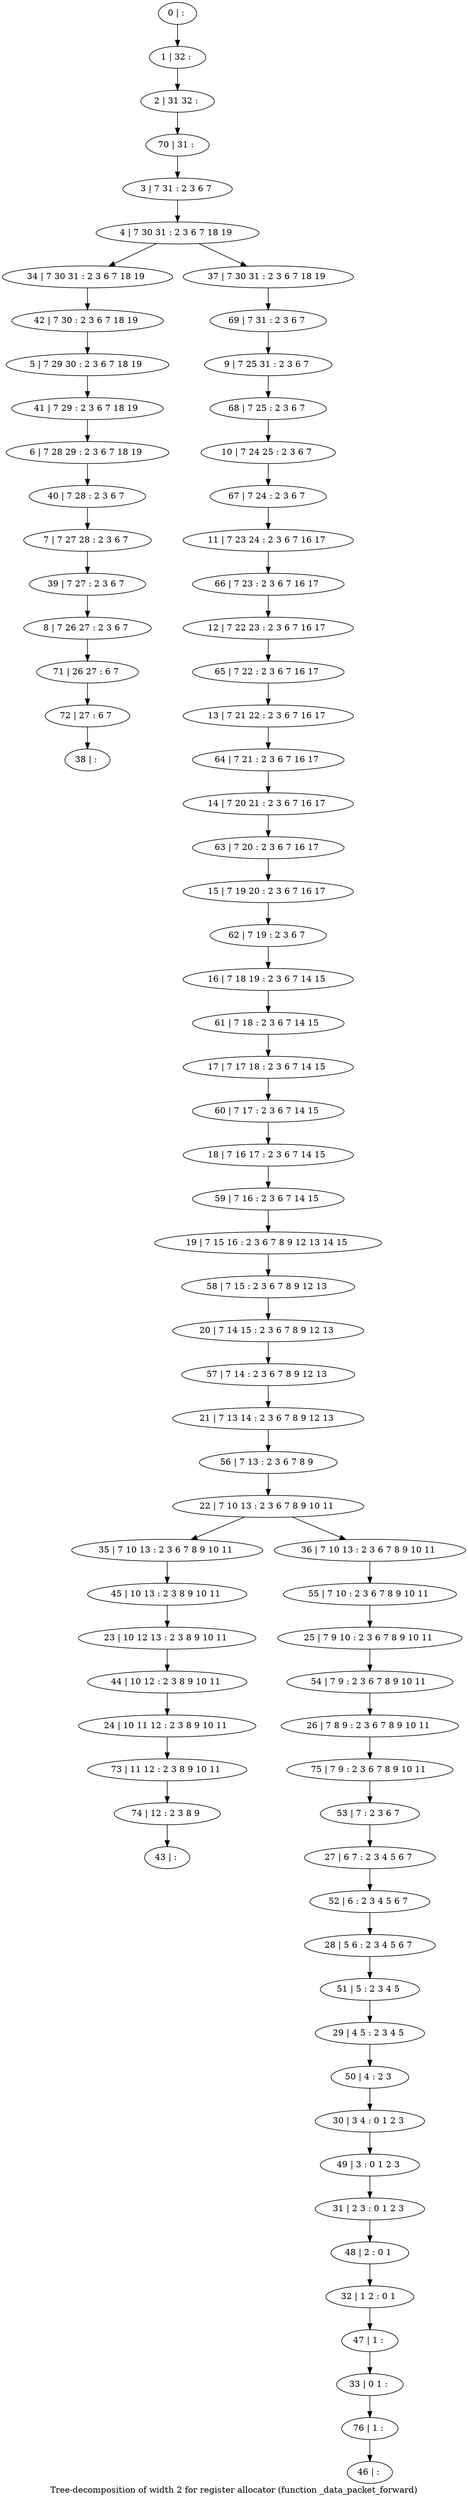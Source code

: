 digraph G {
graph [label="Tree-decomposition of width 2 for register allocator (function _data_packet_forward)"]
0[label="0 | : "];
1[label="1 | 32 : "];
2[label="2 | 31 32 : "];
3[label="3 | 7 31 : 2 3 6 7 "];
4[label="4 | 7 30 31 : 2 3 6 7 18 19 "];
5[label="5 | 7 29 30 : 2 3 6 7 18 19 "];
6[label="6 | 7 28 29 : 2 3 6 7 18 19 "];
7[label="7 | 7 27 28 : 2 3 6 7 "];
8[label="8 | 7 26 27 : 2 3 6 7 "];
9[label="9 | 7 25 31 : 2 3 6 7 "];
10[label="10 | 7 24 25 : 2 3 6 7 "];
11[label="11 | 7 23 24 : 2 3 6 7 16 17 "];
12[label="12 | 7 22 23 : 2 3 6 7 16 17 "];
13[label="13 | 7 21 22 : 2 3 6 7 16 17 "];
14[label="14 | 7 20 21 : 2 3 6 7 16 17 "];
15[label="15 | 7 19 20 : 2 3 6 7 16 17 "];
16[label="16 | 7 18 19 : 2 3 6 7 14 15 "];
17[label="17 | 7 17 18 : 2 3 6 7 14 15 "];
18[label="18 | 7 16 17 : 2 3 6 7 14 15 "];
19[label="19 | 7 15 16 : 2 3 6 7 8 9 12 13 14 15 "];
20[label="20 | 7 14 15 : 2 3 6 7 8 9 12 13 "];
21[label="21 | 7 13 14 : 2 3 6 7 8 9 12 13 "];
22[label="22 | 7 10 13 : 2 3 6 7 8 9 10 11 "];
23[label="23 | 10 12 13 : 2 3 8 9 10 11 "];
24[label="24 | 10 11 12 : 2 3 8 9 10 11 "];
25[label="25 | 7 9 10 : 2 3 6 7 8 9 10 11 "];
26[label="26 | 7 8 9 : 2 3 6 7 8 9 10 11 "];
27[label="27 | 6 7 : 2 3 4 5 6 7 "];
28[label="28 | 5 6 : 2 3 4 5 6 7 "];
29[label="29 | 4 5 : 2 3 4 5 "];
30[label="30 | 3 4 : 0 1 2 3 "];
31[label="31 | 2 3 : 0 1 2 3 "];
32[label="32 | 1 2 : 0 1 "];
33[label="33 | 0 1 : "];
34[label="34 | 7 30 31 : 2 3 6 7 18 19 "];
35[label="35 | 7 10 13 : 2 3 6 7 8 9 10 11 "];
36[label="36 | 7 10 13 : 2 3 6 7 8 9 10 11 "];
37[label="37 | 7 30 31 : 2 3 6 7 18 19 "];
38[label="38 | : "];
39[label="39 | 7 27 : 2 3 6 7 "];
40[label="40 | 7 28 : 2 3 6 7 "];
41[label="41 | 7 29 : 2 3 6 7 18 19 "];
42[label="42 | 7 30 : 2 3 6 7 18 19 "];
43[label="43 | : "];
44[label="44 | 10 12 : 2 3 8 9 10 11 "];
45[label="45 | 10 13 : 2 3 8 9 10 11 "];
46[label="46 | : "];
47[label="47 | 1 : "];
48[label="48 | 2 : 0 1 "];
49[label="49 | 3 : 0 1 2 3 "];
50[label="50 | 4 : 2 3 "];
51[label="51 | 5 : 2 3 4 5 "];
52[label="52 | 6 : 2 3 4 5 6 7 "];
53[label="53 | 7 : 2 3 6 7 "];
54[label="54 | 7 9 : 2 3 6 7 8 9 10 11 "];
55[label="55 | 7 10 : 2 3 6 7 8 9 10 11 "];
56[label="56 | 7 13 : 2 3 6 7 8 9 "];
57[label="57 | 7 14 : 2 3 6 7 8 9 12 13 "];
58[label="58 | 7 15 : 2 3 6 7 8 9 12 13 "];
59[label="59 | 7 16 : 2 3 6 7 14 15 "];
60[label="60 | 7 17 : 2 3 6 7 14 15 "];
61[label="61 | 7 18 : 2 3 6 7 14 15 "];
62[label="62 | 7 19 : 2 3 6 7 "];
63[label="63 | 7 20 : 2 3 6 7 16 17 "];
64[label="64 | 7 21 : 2 3 6 7 16 17 "];
65[label="65 | 7 22 : 2 3 6 7 16 17 "];
66[label="66 | 7 23 : 2 3 6 7 16 17 "];
67[label="67 | 7 24 : 2 3 6 7 "];
68[label="68 | 7 25 : 2 3 6 7 "];
69[label="69 | 7 31 : 2 3 6 7 "];
70[label="70 | 31 : "];
71[label="71 | 26 27 : 6 7 "];
72[label="72 | 27 : 6 7 "];
73[label="73 | 11 12 : 2 3 8 9 10 11 "];
74[label="74 | 12 : 2 3 8 9 "];
75[label="75 | 7 9 : 2 3 6 7 8 9 10 11 "];
76[label="76 | 1 : "];
0->1 ;
1->2 ;
3->4 ;
4->34 ;
22->35 ;
22->36 ;
4->37 ;
39->8 ;
7->39 ;
40->7 ;
6->40 ;
41->6 ;
5->41 ;
42->5 ;
34->42 ;
44->24 ;
23->44 ;
45->23 ;
35->45 ;
47->33 ;
32->47 ;
48->32 ;
31->48 ;
49->31 ;
30->49 ;
50->30 ;
29->50 ;
51->29 ;
28->51 ;
52->28 ;
27->52 ;
53->27 ;
54->26 ;
25->54 ;
55->25 ;
36->55 ;
56->22 ;
21->56 ;
57->21 ;
20->57 ;
58->20 ;
19->58 ;
59->19 ;
18->59 ;
60->18 ;
17->60 ;
61->17 ;
16->61 ;
62->16 ;
15->62 ;
63->15 ;
14->63 ;
64->14 ;
13->64 ;
65->13 ;
12->65 ;
66->12 ;
11->66 ;
67->11 ;
10->67 ;
68->10 ;
9->68 ;
69->9 ;
37->69 ;
70->3 ;
2->70 ;
8->71 ;
72->38 ;
71->72 ;
24->73 ;
74->43 ;
73->74 ;
75->53 ;
26->75 ;
76->46 ;
33->76 ;
}

